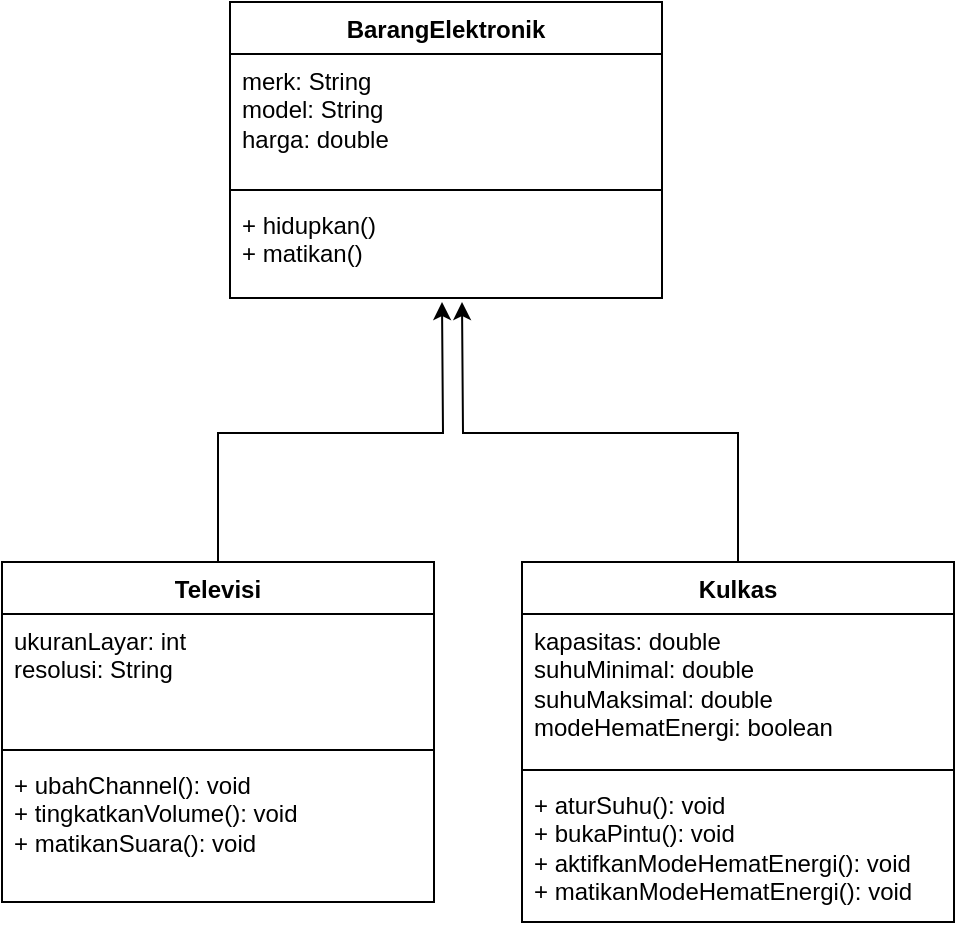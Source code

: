 <mxfile version="22.1.21" type="device">
  <diagram id="C5RBs43oDa-KdzZeNtuy" name="Page-1">
    <mxGraphModel dx="890" dy="494" grid="1" gridSize="10" guides="1" tooltips="1" connect="1" arrows="1" fold="1" page="1" pageScale="1" pageWidth="827" pageHeight="1169" math="0" shadow="0">
      <root>
        <mxCell id="WIyWlLk6GJQsqaUBKTNV-0" />
        <mxCell id="WIyWlLk6GJQsqaUBKTNV-1" parent="WIyWlLk6GJQsqaUBKTNV-0" />
        <mxCell id="Udp9XYzkEvqk1qjDelr3-5" value="BarangElektronik" style="swimlane;fontStyle=1;align=center;verticalAlign=top;childLayout=stackLayout;horizontal=1;startSize=26;horizontalStack=0;resizeParent=1;resizeParentMax=0;resizeLast=0;collapsible=1;marginBottom=0;whiteSpace=wrap;html=1;" parent="WIyWlLk6GJQsqaUBKTNV-1" vertex="1">
          <mxGeometry x="334" y="120" width="216" height="148" as="geometry" />
        </mxCell>
        <mxCell id="Udp9XYzkEvqk1qjDelr3-6" value="merk: String&amp;nbsp;&lt;br&gt;model: String&lt;br&gt;harga: double" style="text;strokeColor=none;fillColor=none;align=left;verticalAlign=top;spacingLeft=4;spacingRight=4;overflow=hidden;rotatable=0;points=[[0,0.5],[1,0.5]];portConstraint=eastwest;whiteSpace=wrap;html=1;" parent="Udp9XYzkEvqk1qjDelr3-5" vertex="1">
          <mxGeometry y="26" width="216" height="64" as="geometry" />
        </mxCell>
        <mxCell id="Udp9XYzkEvqk1qjDelr3-7" value="" style="line;strokeWidth=1;fillColor=none;align=left;verticalAlign=middle;spacingTop=-1;spacingLeft=3;spacingRight=3;rotatable=0;labelPosition=right;points=[];portConstraint=eastwest;strokeColor=inherit;" parent="Udp9XYzkEvqk1qjDelr3-5" vertex="1">
          <mxGeometry y="90" width="216" height="8" as="geometry" />
        </mxCell>
        <mxCell id="Udp9XYzkEvqk1qjDelr3-8" value="+ hidupkan()&lt;br&gt;+ matikan()" style="text;strokeColor=none;fillColor=none;align=left;verticalAlign=top;spacingLeft=4;spacingRight=4;overflow=hidden;rotatable=0;points=[[0,0.5],[1,0.5]];portConstraint=eastwest;whiteSpace=wrap;html=1;" parent="Udp9XYzkEvqk1qjDelr3-5" vertex="1">
          <mxGeometry y="98" width="216" height="50" as="geometry" />
        </mxCell>
        <mxCell id="EXRWKNnNurYDm6vM_YL8-1" style="edgeStyle=orthogonalEdgeStyle;rounded=0;orthogonalLoop=1;jettySize=auto;html=1;exitX=0.5;exitY=0;exitDx=0;exitDy=0;" parent="WIyWlLk6GJQsqaUBKTNV-1" source="Udp9XYzkEvqk1qjDelr3-10" edge="1">
          <mxGeometry relative="1" as="geometry">
            <mxPoint x="440" y="270" as="targetPoint" />
          </mxGeometry>
        </mxCell>
        <mxCell id="Udp9XYzkEvqk1qjDelr3-10" value="Televisi" style="swimlane;fontStyle=1;align=center;verticalAlign=top;childLayout=stackLayout;horizontal=1;startSize=26;horizontalStack=0;resizeParent=1;resizeParentMax=0;resizeLast=0;collapsible=1;marginBottom=0;whiteSpace=wrap;html=1;" parent="WIyWlLk6GJQsqaUBKTNV-1" vertex="1">
          <mxGeometry x="220" y="400" width="216" height="170" as="geometry" />
        </mxCell>
        <mxCell id="Udp9XYzkEvqk1qjDelr3-11" value="ukuranLayar: int&lt;br&gt;resolusi: String" style="text;strokeColor=none;fillColor=none;align=left;verticalAlign=top;spacingLeft=4;spacingRight=4;overflow=hidden;rotatable=0;points=[[0,0.5],[1,0.5]];portConstraint=eastwest;whiteSpace=wrap;html=1;" parent="Udp9XYzkEvqk1qjDelr3-10" vertex="1">
          <mxGeometry y="26" width="216" height="64" as="geometry" />
        </mxCell>
        <mxCell id="Udp9XYzkEvqk1qjDelr3-12" value="" style="line;strokeWidth=1;fillColor=none;align=left;verticalAlign=middle;spacingTop=-1;spacingLeft=3;spacingRight=3;rotatable=0;labelPosition=right;points=[];portConstraint=eastwest;strokeColor=inherit;" parent="Udp9XYzkEvqk1qjDelr3-10" vertex="1">
          <mxGeometry y="90" width="216" height="8" as="geometry" />
        </mxCell>
        <mxCell id="Udp9XYzkEvqk1qjDelr3-13" value="+ ubahChannel(): void&amp;nbsp;&lt;br&gt;+ tingkatkanVolume(): void&amp;nbsp;&lt;br&gt;+ matikanSuara(): void&amp;nbsp;&amp;nbsp;" style="text;strokeColor=none;fillColor=none;align=left;verticalAlign=top;spacingLeft=4;spacingRight=4;overflow=hidden;rotatable=0;points=[[0,0.5],[1,0.5]];portConstraint=eastwest;whiteSpace=wrap;html=1;" parent="Udp9XYzkEvqk1qjDelr3-10" vertex="1">
          <mxGeometry y="98" width="216" height="72" as="geometry" />
        </mxCell>
        <mxCell id="EXRWKNnNurYDm6vM_YL8-4" style="edgeStyle=orthogonalEdgeStyle;rounded=0;orthogonalLoop=1;jettySize=auto;html=1;exitX=0.5;exitY=0;exitDx=0;exitDy=0;" parent="WIyWlLk6GJQsqaUBKTNV-1" source="Udp9XYzkEvqk1qjDelr3-14" edge="1">
          <mxGeometry relative="1" as="geometry">
            <mxPoint x="450" y="270" as="targetPoint" />
          </mxGeometry>
        </mxCell>
        <mxCell id="Udp9XYzkEvqk1qjDelr3-14" value="Kulkas" style="swimlane;fontStyle=1;align=center;verticalAlign=top;childLayout=stackLayout;horizontal=1;startSize=26;horizontalStack=0;resizeParent=1;resizeParentMax=0;resizeLast=0;collapsible=1;marginBottom=0;whiteSpace=wrap;html=1;" parent="WIyWlLk6GJQsqaUBKTNV-1" vertex="1">
          <mxGeometry x="480" y="400" width="216" height="180" as="geometry" />
        </mxCell>
        <mxCell id="Udp9XYzkEvqk1qjDelr3-15" value="kapasitas: double&lt;br&gt;suhuMinimal: double&lt;br&gt;suhuMaksimal: double&lt;br&gt;modeHematEnergi: boolean" style="text;strokeColor=none;fillColor=none;align=left;verticalAlign=top;spacingLeft=4;spacingRight=4;overflow=hidden;rotatable=0;points=[[0,0.5],[1,0.5]];portConstraint=eastwest;whiteSpace=wrap;html=1;" parent="Udp9XYzkEvqk1qjDelr3-14" vertex="1">
          <mxGeometry y="26" width="216" height="74" as="geometry" />
        </mxCell>
        <mxCell id="Udp9XYzkEvqk1qjDelr3-16" value="" style="line;strokeWidth=1;fillColor=none;align=left;verticalAlign=middle;spacingTop=-1;spacingLeft=3;spacingRight=3;rotatable=0;labelPosition=right;points=[];portConstraint=eastwest;strokeColor=inherit;" parent="Udp9XYzkEvqk1qjDelr3-14" vertex="1">
          <mxGeometry y="100" width="216" height="8" as="geometry" />
        </mxCell>
        <mxCell id="Udp9XYzkEvqk1qjDelr3-17" value="+ aturSuhu(): void&lt;br&gt;+ bukaPintu(): void&lt;br&gt;+ aktifkanModeHematEnergi(): void&lt;br&gt;+ matikanModeHematEnergi(): void" style="text;strokeColor=none;fillColor=none;align=left;verticalAlign=top;spacingLeft=4;spacingRight=4;overflow=hidden;rotatable=0;points=[[0,0.5],[1,0.5]];portConstraint=eastwest;whiteSpace=wrap;html=1;" parent="Udp9XYzkEvqk1qjDelr3-14" vertex="1">
          <mxGeometry y="108" width="216" height="72" as="geometry" />
        </mxCell>
      </root>
    </mxGraphModel>
  </diagram>
</mxfile>
